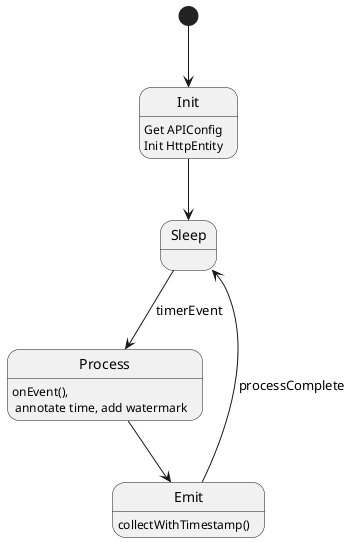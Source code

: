 @startuml

[*] --> Init
Init: Get APIConfig
Init: Init HttpEntity

Init --> Sleep

Sleep --> Process : timerEvent
Process : onEvent(), \n annotate time, add watermark

Process --> Emit
Emit : collectWithTimestamp()

Emit --> Sleep : processComplete

@enduml
